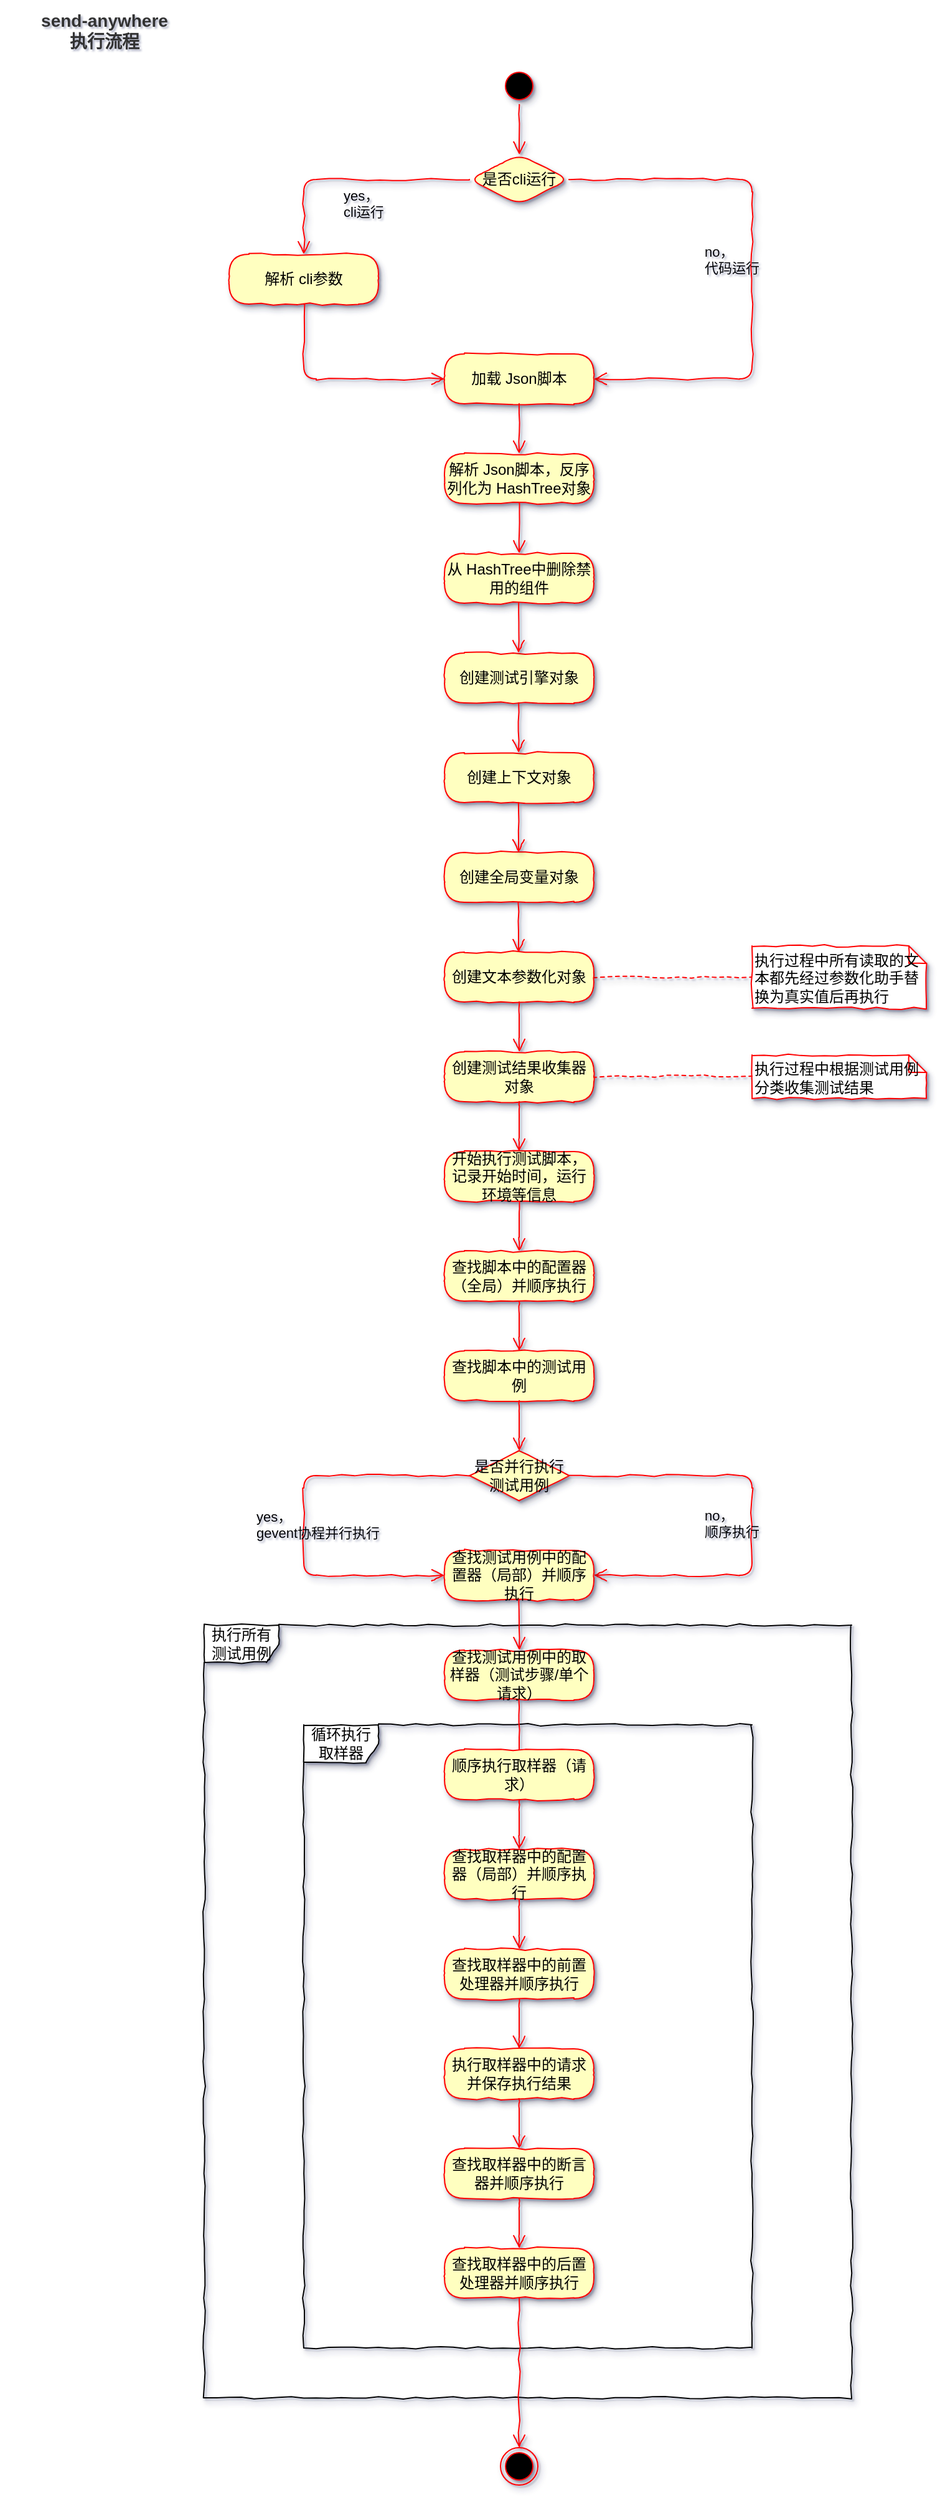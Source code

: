 <mxfile version="12.6.5" type="device" pages="2"><diagram id="CFpdAvIhYSUtmnD3LvDW" name="流程图"><mxGraphModel dx="1666" dy="794" grid="1" gridSize="10" guides="1" tooltips="1" connect="1" arrows="1" fold="1" page="1" pageScale="1" pageWidth="827" pageHeight="1169" math="0" shadow="1"><root><mxCell id="IIrtC3jlpmWVo8W7cJMt-0"/><mxCell id="IIrtC3jlpmWVo8W7cJMt-1" parent="IIrtC3jlpmWVo8W7cJMt-0"/><mxCell id="22_Rcf0ZBLnhye85gH-J-41" value="执行所有测试用例" style="shape=umlFrame;whiteSpace=wrap;html=1;align=center;shadow=1;comic=1;" parent="IIrtC3jlpmWVo8W7cJMt-1" vertex="1"><mxGeometry x="160" y="1340" width="520" height="620" as="geometry"/></mxCell><mxCell id="22_Rcf0ZBLnhye85gH-J-40" value="循环执行取样器" style="shape=umlFrame;align=center;whiteSpace=wrap;html=1;shadow=1;comic=1;" parent="IIrtC3jlpmWVo8W7cJMt-1" vertex="1"><mxGeometry x="240" y="1420" width="360" height="500" as="geometry"/></mxCell><mxCell id="IampjeAgC5Y0K38fTJ3E-0" value="" style="ellipse;html=1;shape=startState;fillColor=#000000;strokeColor=#ff0000;shadow=1;" parent="IIrtC3jlpmWVo8W7cJMt-1" vertex="1"><mxGeometry x="398" y="90" width="30" height="30" as="geometry"/></mxCell><mxCell id="IampjeAgC5Y0K38fTJ3E-8" value="no，&lt;br&gt;代码运行" style="edgeStyle=orthogonalEdgeStyle;html=1;align=left;verticalAlign=bottom;endArrow=open;endSize=8;strokeColor=#ff0000;entryX=1;entryY=0.5;entryDx=0;entryDy=0;exitX=1;exitY=0.5;exitDx=0;exitDy=0;labelBackgroundColor=none;shadow=1;comic=1;" parent="IIrtC3jlpmWVo8W7cJMt-1" source="IampjeAgC5Y0K38fTJ3E-7" target="IampjeAgC5Y0K38fTJ3E-12" edge="1"><mxGeometry x="0.046" y="-40" relative="1" as="geometry"><mxPoint x="600" y="200" as="targetPoint"/><Array as="points"><mxPoint x="600" y="180"/><mxPoint x="600" y="340"/></Array><mxPoint as="offset"/></mxGeometry></mxCell><mxCell id="IampjeAgC5Y0K38fTJ3E-9" value="yes，&lt;br&gt;cli运行" style="edgeStyle=orthogonalEdgeStyle;html=1;align=left;verticalAlign=top;endArrow=open;endSize=8;strokeColor=#ff0000;entryX=0.5;entryY=0;entryDx=0;entryDy=0;labelBackgroundColor=none;comic=1;shadow=1;" parent="IIrtC3jlpmWVo8W7cJMt-1" source="IampjeAgC5Y0K38fTJ3E-7" target="IampjeAgC5Y0K38fTJ3E-10" edge="1"><mxGeometry x="0.067" relative="1" as="geometry"><mxPoint x="240" y="200" as="targetPoint"/><mxPoint as="offset"/></mxGeometry></mxCell><mxCell id="IampjeAgC5Y0K38fTJ3E-10" value="解析 cli参数" style="rounded=1;whiteSpace=wrap;html=1;arcSize=40;fontColor=#000000;fillColor=#ffffc0;strokeColor=#ff0000;comic=1;shadow=1;" parent="IIrtC3jlpmWVo8W7cJMt-1" vertex="1"><mxGeometry x="180" y="240" width="120" height="40" as="geometry"/></mxCell><mxCell id="IampjeAgC5Y0K38fTJ3E-11" value="" style="edgeStyle=orthogonalEdgeStyle;html=1;verticalAlign=bottom;endArrow=open;endSize=8;strokeColor=#ff0000;entryX=0;entryY=0.5;entryDx=0;entryDy=0;shadow=1;comic=1;" parent="IIrtC3jlpmWVo8W7cJMt-1" source="IampjeAgC5Y0K38fTJ3E-10" target="IampjeAgC5Y0K38fTJ3E-12" edge="1"><mxGeometry relative="1" as="geometry"><mxPoint x="240" y="340" as="targetPoint"/><Array as="points"><mxPoint x="240" y="340"/></Array></mxGeometry></mxCell><mxCell id="IampjeAgC5Y0K38fTJ3E-12" value="加载 Json脚本" style="rounded=1;whiteSpace=wrap;html=1;arcSize=40;fontColor=#000000;fillColor=#ffffc0;strokeColor=#ff0000;shadow=1;comic=1;glass=0;" parent="IIrtC3jlpmWVo8W7cJMt-1" vertex="1"><mxGeometry x="353" y="320" width="120" height="40" as="geometry"/></mxCell><mxCell id="IampjeAgC5Y0K38fTJ3E-13" value="" style="edgeStyle=orthogonalEdgeStyle;html=1;verticalAlign=bottom;endArrow=open;endSize=8;strokeColor=#ff0000;entryX=0.5;entryY=0;entryDx=0;entryDy=0;comic=1;shadow=1;" parent="IIrtC3jlpmWVo8W7cJMt-1" source="IampjeAgC5Y0K38fTJ3E-12" target="IampjeAgC5Y0K38fTJ3E-19" edge="1"><mxGeometry relative="1" as="geometry"><mxPoint x="413" y="420" as="targetPoint"/></mxGeometry></mxCell><mxCell id="IampjeAgC5Y0K38fTJ3E-7" value="是否cli运行" style="rhombus;whiteSpace=wrap;html=1;fillColor=#ffffc0;strokeColor=#ff0000;comic=1;shadow=1;rounded=1;" parent="IIrtC3jlpmWVo8W7cJMt-1" vertex="1"><mxGeometry x="373" y="160" width="80" height="40" as="geometry"/></mxCell><mxCell id="IampjeAgC5Y0K38fTJ3E-14" value="" style="edgeStyle=orthogonalEdgeStyle;html=1;verticalAlign=bottom;endArrow=open;endSize=8;strokeColor=#ff0000;comic=1;shadow=1;" parent="IIrtC3jlpmWVo8W7cJMt-1" source="IampjeAgC5Y0K38fTJ3E-0" target="IampjeAgC5Y0K38fTJ3E-7" edge="1"><mxGeometry relative="1" as="geometry"><mxPoint x="413" y="180" as="targetPoint"/><mxPoint x="413" y="120" as="sourcePoint"/></mxGeometry></mxCell><mxCell id="IampjeAgC5Y0K38fTJ3E-18" value="" style="edgeStyle=orthogonalEdgeStyle;html=1;verticalAlign=bottom;endArrow=open;endSize=8;strokeColor=#ff0000;labelBackgroundColor=none;opacity=0;" parent="IIrtC3jlpmWVo8W7cJMt-1" target="IampjeAgC5Y0K38fTJ3E-22" edge="1"><mxGeometry relative="1" as="geometry"><mxPoint x="380" y="520" as="targetPoint"/><mxPoint x="413" y="460" as="sourcePoint"/></mxGeometry></mxCell><mxCell id="IampjeAgC5Y0K38fTJ3E-19" value="解析 Json脚本，反序列化为 HashTree对象" style="rounded=1;whiteSpace=wrap;html=1;arcSize=40;fontColor=#000000;fillColor=#ffffc0;strokeColor=#ff0000;shadow=1;comic=1;" parent="IIrtC3jlpmWVo8W7cJMt-1" vertex="1"><mxGeometry x="353" y="400" width="120" height="40" as="geometry"/></mxCell><mxCell id="IampjeAgC5Y0K38fTJ3E-20" value="" style="edgeStyle=orthogonalEdgeStyle;html=1;verticalAlign=bottom;endArrow=open;endSize=8;strokeColor=#FF0000;labelBackgroundColor=none;opacity=0;" parent="IIrtC3jlpmWVo8W7cJMt-1" source="IampjeAgC5Y0K38fTJ3E-19" edge="1"><mxGeometry relative="1" as="geometry"><mxPoint x="413" y="520" as="targetPoint"/></mxGeometry></mxCell><mxCell id="IampjeAgC5Y0K38fTJ3E-21" value="" style="edgeStyle=orthogonalEdgeStyle;html=1;verticalAlign=bottom;endArrow=open;endSize=8;strokeColor=#ff0000;labelBackgroundColor=none;exitX=0.5;exitY=1;exitDx=0;exitDy=0;entryX=0.5;entryY=0;entryDx=0;entryDy=0;shadow=1;comic=1;" parent="IIrtC3jlpmWVo8W7cJMt-1" source="IampjeAgC5Y0K38fTJ3E-19" target="IampjeAgC5Y0K38fTJ3E-22" edge="1"><mxGeometry relative="1" as="geometry"><mxPoint x="413" y="490" as="targetPoint"/><mxPoint x="412.5" y="460" as="sourcePoint"/></mxGeometry></mxCell><mxCell id="IampjeAgC5Y0K38fTJ3E-22" value="从 HashTree中删除禁用的组件" style="rounded=1;whiteSpace=wrap;html=1;arcSize=40;fontColor=#000000;fillColor=#ffffc0;strokeColor=#ff0000;shadow=1;comic=1;" parent="IIrtC3jlpmWVo8W7cJMt-1" vertex="1"><mxGeometry x="353" y="480" width="120" height="40" as="geometry"/></mxCell><mxCell id="22_Rcf0ZBLnhye85gH-J-0" value="创建测试引擎对象" style="rounded=1;whiteSpace=wrap;html=1;arcSize=40;fontColor=#000000;fillColor=#ffffc0;strokeColor=#ff0000;shadow=1;comic=1;" parent="IIrtC3jlpmWVo8W7cJMt-1" vertex="1"><mxGeometry x="353" y="560" width="120" height="40" as="geometry"/></mxCell><mxCell id="22_Rcf0ZBLnhye85gH-J-2" value="创建上下文对象" style="rounded=1;whiteSpace=wrap;html=1;arcSize=40;fontColor=#000000;fillColor=#ffffc0;strokeColor=#ff0000;shadow=1;comic=1;" parent="IIrtC3jlpmWVo8W7cJMt-1" vertex="1"><mxGeometry x="353" y="640" width="120" height="40" as="geometry"/></mxCell><mxCell id="22_Rcf0ZBLnhye85gH-J-7" value="" style="edgeStyle=orthogonalEdgeStyle;html=1;verticalAlign=bottom;endArrow=open;endSize=8;strokeColor=#ff0000;labelBackgroundColor=none;exitX=0.5;exitY=1;exitDx=0;exitDy=0;entryX=0.5;entryY=0;entryDx=0;entryDy=0;shadow=1;comic=1;" parent="IIrtC3jlpmWVo8W7cJMt-1" edge="1"><mxGeometry relative="1" as="geometry"><mxPoint x="412.5" y="640" as="targetPoint"/><mxPoint x="412.5" y="600" as="sourcePoint"/></mxGeometry></mxCell><mxCell id="22_Rcf0ZBLnhye85gH-J-8" value="" style="edgeStyle=orthogonalEdgeStyle;html=1;verticalAlign=bottom;endArrow=open;endSize=8;strokeColor=#ff0000;labelBackgroundColor=none;exitX=0.5;exitY=1;exitDx=0;exitDy=0;entryX=0.5;entryY=0;entryDx=0;entryDy=0;shadow=1;comic=1;" parent="IIrtC3jlpmWVo8W7cJMt-1" edge="1"><mxGeometry relative="1" as="geometry"><mxPoint x="412.5" y="560" as="targetPoint"/><mxPoint x="412.5" y="520" as="sourcePoint"/></mxGeometry></mxCell><mxCell id="22_Rcf0ZBLnhye85gH-J-9" value="创建全局变量对象" style="rounded=1;whiteSpace=wrap;html=1;arcSize=40;fontColor=#000000;fillColor=#ffffc0;strokeColor=#ff0000;shadow=1;comic=1;" parent="IIrtC3jlpmWVo8W7cJMt-1" vertex="1"><mxGeometry x="353" y="720" width="120" height="40" as="geometry"/></mxCell><mxCell id="22_Rcf0ZBLnhye85gH-J-13" value="" style="edgeStyle=orthogonalEdgeStyle;html=1;verticalAlign=bottom;endArrow=open;endSize=8;strokeColor=#ff0000;labelBackgroundColor=none;exitX=0.5;exitY=1;exitDx=0;exitDy=0;entryX=0.5;entryY=0;entryDx=0;entryDy=0;shadow=1;comic=1;" parent="IIrtC3jlpmWVo8W7cJMt-1" edge="1"><mxGeometry relative="1" as="geometry"><mxPoint x="412.5" y="720" as="targetPoint"/><mxPoint x="412.5" y="680" as="sourcePoint"/></mxGeometry></mxCell><mxCell id="22_Rcf0ZBLnhye85gH-J-14" value="开始执行测试脚本，记录开始时间，运行环境等信息" style="rounded=1;whiteSpace=wrap;html=1;arcSize=40;fontColor=#000000;fillColor=#ffffc0;strokeColor=#ff0000;shadow=1;comic=1;" parent="IIrtC3jlpmWVo8W7cJMt-1" vertex="1"><mxGeometry x="353" y="960" width="120" height="40" as="geometry"/></mxCell><mxCell id="22_Rcf0ZBLnhye85gH-J-15" value="" style="edgeStyle=orthogonalEdgeStyle;html=1;verticalAlign=bottom;endArrow=open;endSize=8;strokeColor=#ff0000;shadow=1;comic=1;" parent="IIrtC3jlpmWVo8W7cJMt-1" source="22_Rcf0ZBLnhye85gH-J-14" edge="1"><mxGeometry relative="1" as="geometry"><mxPoint x="413" y="1040" as="targetPoint"/></mxGeometry></mxCell><mxCell id="22_Rcf0ZBLnhye85gH-J-16" value="" style="edgeStyle=orthogonalEdgeStyle;html=1;verticalAlign=bottom;endArrow=open;endSize=8;strokeColor=#ff0000;labelBackgroundColor=none;exitX=0.5;exitY=1;exitDx=0;exitDy=0;entryX=0.5;entryY=0;entryDx=0;entryDy=0;shadow=1;comic=1;" parent="IIrtC3jlpmWVo8W7cJMt-1" edge="1"><mxGeometry relative="1" as="geometry"><mxPoint x="412.5" y="800" as="targetPoint"/><mxPoint x="412.5" y="760" as="sourcePoint"/></mxGeometry></mxCell><mxCell id="22_Rcf0ZBLnhye85gH-J-17" value="查找脚本中的配置器（全局）并顺序执行" style="rounded=1;whiteSpace=wrap;html=1;arcSize=40;fontColor=#000000;fillColor=#ffffc0;strokeColor=#ff0000;shadow=1;comic=1;" parent="IIrtC3jlpmWVo8W7cJMt-1" vertex="1"><mxGeometry x="353" y="1040" width="120" height="40" as="geometry"/></mxCell><mxCell id="22_Rcf0ZBLnhye85gH-J-18" value="" style="edgeStyle=orthogonalEdgeStyle;html=1;verticalAlign=bottom;endArrow=open;endSize=8;strokeColor=#ff0000;shadow=1;comic=1;" parent="IIrtC3jlpmWVo8W7cJMt-1" source="22_Rcf0ZBLnhye85gH-J-17" edge="1"><mxGeometry relative="1" as="geometry"><mxPoint x="413" y="1120" as="targetPoint"/></mxGeometry></mxCell><mxCell id="22_Rcf0ZBLnhye85gH-J-19" value="是否并行执行测试用例" style="rhombus;whiteSpace=wrap;html=1;fillColor=#ffffc0;strokeColor=#ff0000;shadow=1;comic=1;" parent="IIrtC3jlpmWVo8W7cJMt-1" vertex="1"><mxGeometry x="373" y="1200" width="80" height="40" as="geometry"/></mxCell><mxCell id="22_Rcf0ZBLnhye85gH-J-20" value="no，&lt;br&gt;顺序执行" style="edgeStyle=orthogonalEdgeStyle;html=1;align=left;verticalAlign=bottom;endArrow=open;endSize=8;strokeColor=#ff0000;labelBackgroundColor=none;entryX=1;entryY=0.5;entryDx=0;entryDy=0;shadow=1;comic=1;" parent="IIrtC3jlpmWVo8W7cJMt-1" source="22_Rcf0ZBLnhye85gH-J-19" target="22_Rcf0ZBLnhye85gH-J-24" edge="1"><mxGeometry x="0.135" y="-40" relative="1" as="geometry"><mxPoint x="600" y="1220" as="targetPoint"/><Array as="points"><mxPoint x="600" y="1220"/><mxPoint x="600" y="1300"/></Array><mxPoint as="offset"/></mxGeometry></mxCell><mxCell id="22_Rcf0ZBLnhye85gH-J-21" value="yes，&lt;br&gt;gevent协程并行执行" style="edgeStyle=orthogonalEdgeStyle;html=1;align=left;verticalAlign=top;endArrow=open;endSize=8;strokeColor=#ff0000;labelBackgroundColor=none;entryX=0;entryY=0.5;entryDx=0;entryDy=0;shadow=1;comic=1;" parent="IIrtC3jlpmWVo8W7cJMt-1" source="22_Rcf0ZBLnhye85gH-J-19" target="22_Rcf0ZBLnhye85gH-J-24" edge="1"><mxGeometry x="-0.184" y="45" relative="1" as="geometry"><mxPoint x="240" y="1220" as="targetPoint"/><Array as="points"><mxPoint x="240" y="1220"/><mxPoint x="240" y="1300"/></Array><mxPoint x="-85" y="20" as="offset"/></mxGeometry></mxCell><mxCell id="22_Rcf0ZBLnhye85gH-J-22" value="查找脚本中的测试用例" style="rounded=1;whiteSpace=wrap;html=1;arcSize=40;fontColor=#000000;fillColor=#ffffc0;strokeColor=#ff0000;shadow=1;comic=1;" parent="IIrtC3jlpmWVo8W7cJMt-1" vertex="1"><mxGeometry x="353" y="1120" width="120" height="40" as="geometry"/></mxCell><mxCell id="22_Rcf0ZBLnhye85gH-J-23" value="" style="edgeStyle=orthogonalEdgeStyle;html=1;verticalAlign=bottom;endArrow=open;endSize=8;strokeColor=#ff0000;labelBackgroundColor=none;shadow=1;comic=1;" parent="IIrtC3jlpmWVo8W7cJMt-1" source="22_Rcf0ZBLnhye85gH-J-22" edge="1"><mxGeometry relative="1" as="geometry"><mxPoint x="413" y="1200" as="targetPoint"/></mxGeometry></mxCell><mxCell id="22_Rcf0ZBLnhye85gH-J-24" value="查找测试用例中的配置器（局部）并顺序执行" style="rounded=1;whiteSpace=wrap;html=1;arcSize=40;fontColor=#000000;fillColor=#ffffc0;strokeColor=#ff0000;shadow=1;comic=1;" parent="IIrtC3jlpmWVo8W7cJMt-1" vertex="1"><mxGeometry x="353" y="1280" width="120" height="40" as="geometry"/></mxCell><mxCell id="22_Rcf0ZBLnhye85gH-J-25" value="" style="edgeStyle=orthogonalEdgeStyle;html=1;verticalAlign=bottom;endArrow=open;endSize=8;strokeColor=#ff0000;labelBackgroundColor=none;entryX=0.5;entryY=0;entryDx=0;entryDy=0;shadow=1;comic=1;" parent="IIrtC3jlpmWVo8W7cJMt-1" source="22_Rcf0ZBLnhye85gH-J-24" target="22_Rcf0ZBLnhye85gH-J-26" edge="1"><mxGeometry relative="1" as="geometry"><mxPoint x="420" y="1360" as="targetPoint"/></mxGeometry></mxCell><mxCell id="22_Rcf0ZBLnhye85gH-J-26" value="查找测试用例中的取样器（测试步骤/单个请求）" style="rounded=1;whiteSpace=wrap;html=1;arcSize=40;fontColor=#000000;fillColor=#ffffc0;strokeColor=#ff0000;shadow=1;comic=1;" parent="IIrtC3jlpmWVo8W7cJMt-1" vertex="1"><mxGeometry x="353" y="1360" width="120" height="40" as="geometry"/></mxCell><mxCell id="22_Rcf0ZBLnhye85gH-J-27" value="" style="edgeStyle=orthogonalEdgeStyle;html=1;verticalAlign=bottom;endArrow=open;endSize=8;strokeColor=#ff0000;labelBackgroundColor=none;exitX=0.5;exitY=1;exitDx=0;exitDy=0;shadow=1;comic=1;" parent="IIrtC3jlpmWVo8W7cJMt-1" source="22_Rcf0ZBLnhye85gH-J-26" edge="1"><mxGeometry relative="1" as="geometry"><mxPoint x="413" y="1480" as="targetPoint"/><mxPoint x="413" y="1440" as="sourcePoint"/></mxGeometry></mxCell><mxCell id="22_Rcf0ZBLnhye85gH-J-28" value="顺序执行取样器（请求）" style="rounded=1;whiteSpace=wrap;html=1;arcSize=40;fontColor=#000000;fillColor=#ffffc0;strokeColor=#ff0000;shadow=1;comic=1;" parent="IIrtC3jlpmWVo8W7cJMt-1" vertex="1"><mxGeometry x="353" y="1440" width="120" height="40" as="geometry"/></mxCell><mxCell id="22_Rcf0ZBLnhye85gH-J-29" value="" style="edgeStyle=orthogonalEdgeStyle;html=1;verticalAlign=bottom;endArrow=open;endSize=8;strokeColor=#ff0000;labelBackgroundColor=none;shadow=1;comic=1;" parent="IIrtC3jlpmWVo8W7cJMt-1" source="22_Rcf0ZBLnhye85gH-J-28" edge="1"><mxGeometry relative="1" as="geometry"><mxPoint x="413" y="1520" as="targetPoint"/></mxGeometry></mxCell><mxCell id="22_Rcf0ZBLnhye85gH-J-30" value="查找取样器中的配置器（局部）并顺序执行" style="rounded=1;whiteSpace=wrap;html=1;arcSize=40;fontColor=#000000;fillColor=#ffffc0;strokeColor=#ff0000;shadow=1;comic=1;" parent="IIrtC3jlpmWVo8W7cJMt-1" vertex="1"><mxGeometry x="353" y="1520" width="120" height="40" as="geometry"/></mxCell><mxCell id="22_Rcf0ZBLnhye85gH-J-31" value="" style="edgeStyle=orthogonalEdgeStyle;html=1;verticalAlign=bottom;endArrow=open;endSize=8;strokeColor=#ff0000;labelBackgroundColor=none;shadow=1;comic=1;" parent="IIrtC3jlpmWVo8W7cJMt-1" source="22_Rcf0ZBLnhye85gH-J-30" edge="1"><mxGeometry relative="1" as="geometry"><mxPoint x="413" y="1600" as="targetPoint"/></mxGeometry></mxCell><mxCell id="22_Rcf0ZBLnhye85gH-J-32" value="查找取样器中的前置处理器并顺序执行" style="rounded=1;whiteSpace=wrap;html=1;arcSize=40;fontColor=#000000;fillColor=#ffffc0;strokeColor=#ff0000;shadow=1;comic=1;" parent="IIrtC3jlpmWVo8W7cJMt-1" vertex="1"><mxGeometry x="353" y="1600" width="120" height="40" as="geometry"/></mxCell><mxCell id="22_Rcf0ZBLnhye85gH-J-33" value="" style="edgeStyle=orthogonalEdgeStyle;html=1;verticalAlign=bottom;endArrow=open;endSize=8;strokeColor=#ff0000;labelBackgroundColor=none;shadow=1;comic=1;" parent="IIrtC3jlpmWVo8W7cJMt-1" source="22_Rcf0ZBLnhye85gH-J-32" edge="1"><mxGeometry relative="1" as="geometry"><mxPoint x="413" y="1680" as="targetPoint"/></mxGeometry></mxCell><mxCell id="22_Rcf0ZBLnhye85gH-J-34" value="执行取样器中的请求并保存执行结果" style="rounded=1;whiteSpace=wrap;html=1;arcSize=40;fontColor=#000000;fillColor=#ffffc0;strokeColor=#ff0000;shadow=1;comic=1;" parent="IIrtC3jlpmWVo8W7cJMt-1" vertex="1"><mxGeometry x="353" y="1680" width="120" height="40" as="geometry"/></mxCell><mxCell id="22_Rcf0ZBLnhye85gH-J-35" value="" style="edgeStyle=orthogonalEdgeStyle;html=1;verticalAlign=bottom;endArrow=open;endSize=8;strokeColor=#ff0000;labelBackgroundColor=none;shadow=1;comic=1;" parent="IIrtC3jlpmWVo8W7cJMt-1" source="22_Rcf0ZBLnhye85gH-J-34" edge="1"><mxGeometry relative="1" as="geometry"><mxPoint x="413" y="1760" as="targetPoint"/></mxGeometry></mxCell><mxCell id="22_Rcf0ZBLnhye85gH-J-36" value="查找取样器中的断言器并顺序执行" style="rounded=1;whiteSpace=wrap;html=1;arcSize=40;fontColor=#000000;fillColor=#ffffc0;strokeColor=#ff0000;shadow=1;comic=1;" parent="IIrtC3jlpmWVo8W7cJMt-1" vertex="1"><mxGeometry x="353" y="1760" width="120" height="40" as="geometry"/></mxCell><mxCell id="22_Rcf0ZBLnhye85gH-J-37" value="" style="edgeStyle=orthogonalEdgeStyle;html=1;verticalAlign=bottom;endArrow=open;endSize=8;strokeColor=#ff0000;labelBackgroundColor=none;shadow=1;comic=1;" parent="IIrtC3jlpmWVo8W7cJMt-1" source="22_Rcf0ZBLnhye85gH-J-36" edge="1"><mxGeometry relative="1" as="geometry"><mxPoint x="413" y="1840" as="targetPoint"/></mxGeometry></mxCell><mxCell id="22_Rcf0ZBLnhye85gH-J-38" value="查找取样器中的后置处理器并顺序执行" style="rounded=1;whiteSpace=wrap;html=1;arcSize=40;fontColor=#000000;fillColor=#ffffc0;strokeColor=#ff0000;shadow=1;comic=1;" parent="IIrtC3jlpmWVo8W7cJMt-1" vertex="1"><mxGeometry x="353" y="1840" width="120" height="40" as="geometry"/></mxCell><mxCell id="22_Rcf0ZBLnhye85gH-J-39" value="" style="edgeStyle=orthogonalEdgeStyle;html=1;verticalAlign=bottom;endArrow=open;endSize=8;strokeColor=#ff0000;labelBackgroundColor=none;entryX=0.5;entryY=0;entryDx=0;entryDy=0;shadow=1;comic=1;" parent="IIrtC3jlpmWVo8W7cJMt-1" source="22_Rcf0ZBLnhye85gH-J-38" target="22_Rcf0ZBLnhye85gH-J-46" edge="1"><mxGeometry relative="1" as="geometry"><mxPoint x="413" y="1980" as="targetPoint"/></mxGeometry></mxCell><mxCell id="22_Rcf0ZBLnhye85gH-J-46" value="" style="ellipse;html=1;shape=endState;fillColor=#000000;strokeColor=#ff0000;align=center;shadow=1;" parent="IIrtC3jlpmWVo8W7cJMt-1" vertex="1"><mxGeometry x="398" y="2000" width="30" height="30" as="geometry"/></mxCell><mxCell id="6innOsB_0c-9GOAvqIdk-1" style="edgeStyle=none;rounded=0;orthogonalLoop=1;jettySize=auto;html=1;exitX=1;exitY=0.5;exitDx=0;exitDy=0;entryX=0;entryY=0.5;entryDx=0;entryDy=0;entryPerimeter=0;dashed=1;endArrow=none;endFill=0;strokeColor=#FF0000;shadow=1;comic=1;" parent="IIrtC3jlpmWVo8W7cJMt-1" source="22_Rcf0ZBLnhye85gH-J-47" target="6innOsB_0c-9GOAvqIdk-0" edge="1"><mxGeometry relative="1" as="geometry"/></mxCell><mxCell id="22_Rcf0ZBLnhye85gH-J-47" value="创建文本参数化对象" style="rounded=1;whiteSpace=wrap;html=1;arcSize=40;fontColor=#000000;fillColor=#ffffc0;strokeColor=#ff0000;align=center;shadow=1;comic=1;" parent="IIrtC3jlpmWVo8W7cJMt-1" vertex="1"><mxGeometry x="353" y="800" width="120" height="40" as="geometry"/></mxCell><mxCell id="22_Rcf0ZBLnhye85gH-J-48" value="" style="edgeStyle=orthogonalEdgeStyle;html=1;verticalAlign=bottom;endArrow=open;endSize=8;strokeColor=#ff0000;labelBackgroundColor=none;shadow=1;comic=1;" parent="IIrtC3jlpmWVo8W7cJMt-1" source="22_Rcf0ZBLnhye85gH-J-47" edge="1"><mxGeometry relative="1" as="geometry"><mxPoint x="413" y="880" as="targetPoint"/></mxGeometry></mxCell><mxCell id="22_Rcf0ZBLnhye85gH-J-49" value="创建测试结果收集器对象" style="rounded=1;whiteSpace=wrap;html=1;arcSize=40;fontColor=#000000;fillColor=#ffffc0;strokeColor=#ff0000;align=center;shadow=1;comic=1;" parent="IIrtC3jlpmWVo8W7cJMt-1" vertex="1"><mxGeometry x="353" y="880" width="120" height="40" as="geometry"/></mxCell><mxCell id="22_Rcf0ZBLnhye85gH-J-50" value="" style="edgeStyle=orthogonalEdgeStyle;html=1;verticalAlign=bottom;endArrow=open;endSize=8;strokeColor=#ff0000;labelBackgroundColor=none;shadow=1;comic=1;" parent="IIrtC3jlpmWVo8W7cJMt-1" source="22_Rcf0ZBLnhye85gH-J-49" edge="1"><mxGeometry relative="1" as="geometry"><mxPoint x="413" y="960" as="targetPoint"/></mxGeometry></mxCell><mxCell id="6innOsB_0c-9GOAvqIdk-0" value="执行过程中所有读取的文本都先经过参数化助手替换为真实值后再执行" style="shape=note;whiteSpace=wrap;html=1;size=14;verticalAlign=bottom;align=left;spacingTop=-6;strokeColor=#FF0000;shadow=1;comic=1;" parent="IIrtC3jlpmWVo8W7cJMt-1" vertex="1"><mxGeometry x="600" y="795" width="140" height="50" as="geometry"/></mxCell><mxCell id="6innOsB_0c-9GOAvqIdk-2" value="执行过程中根据测试用例分类收集测试结果" style="shape=note;whiteSpace=wrap;html=1;size=14;verticalAlign=bottom;align=left;spacingTop=-6;strokeColor=#FF0000;shadow=1;comic=1;" parent="IIrtC3jlpmWVo8W7cJMt-1" vertex="1"><mxGeometry x="600" y="882.5" width="140" height="35" as="geometry"/></mxCell><mxCell id="6innOsB_0c-9GOAvqIdk-3" style="edgeStyle=none;rounded=0;orthogonalLoop=1;jettySize=auto;html=1;exitX=1;exitY=0.5;exitDx=0;exitDy=0;entryX=0;entryY=0.5;entryDx=0;entryDy=0;entryPerimeter=0;dashed=1;endArrow=none;endFill=0;strokeColor=#FF0000;shadow=1;comic=1;" parent="IIrtC3jlpmWVo8W7cJMt-1" edge="1"><mxGeometry relative="1" as="geometry"><mxPoint x="473" y="899.5" as="sourcePoint"/><mxPoint x="600" y="899.5" as="targetPoint"/></mxGeometry></mxCell><mxCell id="6innOsB_0c-9GOAvqIdk-4" value="send-anywhere&#10;执行流程" style="text;align=center;fontStyle=1;verticalAlign=middle;spacingLeft=3;spacingRight=3;strokeColor=none;rotatable=0;points=[[0,0.5],[1,0.5]];portConstraint=eastwest;rounded=0;shadow=1;comic=1;fontSize=14;fontColor=#333333;spacing=2;" parent="IIrtC3jlpmWVo8W7cJMt-1" vertex="1"><mxGeometry y="40" width="160" height="40" as="geometry"/></mxCell></root></mxGraphModel></diagram><diagram id="Tp-s5iVCCuLl5bBeNLtL" name="类图"><mxGraphModel dx="1666" dy="794" grid="1" gridSize="10" guides="1" tooltips="1" connect="1" arrows="1" fold="1" page="1" pageScale="1" pageWidth="827" pageHeight="1169" math="0" shadow="0"><root><mxCell id="0eSy_LSbFLuSQhpiWqN4-0"/><mxCell id="0eSy_LSbFLuSQhpiWqN4-1" parent="0eSy_LSbFLuSQhpiWqN4-0"/><mxCell id="U6M8tsrODYx9SYVl8mhs-0" value="StandardEngine" style="swimlane;fontStyle=1;align=center;verticalAlign=top;childLayout=stackLayout;horizontal=1;startSize=26;horizontalStack=0;resizeParent=1;resizeParentMax=0;resizeLast=0;collapsible=1;marginBottom=0;" parent="0eSy_LSbFLuSQhpiWqN4-1" vertex="1"><mxGeometry x="80" y="80" width="200" height="180" as="geometry"/></mxCell><mxCell id="U6M8tsrODYx9SYVl8mhs-1" value="+ running: bool = Flase&#10;+ active: bool = False&#10;+ script_tree: HashTree&#10;" style="text;strokeColor=none;fillColor=none;align=left;verticalAlign=top;spacingLeft=4;spacingRight=4;overflow=hidden;rotatable=0;points=[[0,0.5],[1,0.5]];portConstraint=eastwest;" parent="U6M8tsrODYx9SYVl8mhs-0" vertex="1"><mxGeometry y="26" width="200" height="74" as="geometry"/></mxCell><mxCell id="U6M8tsrODYx9SYVl8mhs-2" value="" style="line;strokeWidth=1;fillColor=none;align=left;verticalAlign=middle;spacingTop=-1;spacingLeft=3;spacingRight=3;rotatable=0;labelPosition=right;points=[];portConstraint=eastwest;" parent="U6M8tsrODYx9SYVl8mhs-0" vertex="1"><mxGeometry y="100" width="200" height="8" as="geometry"/></mxCell><mxCell id="U6M8tsrODYx9SYVl8mhs-3" value="+ configure(HashTree): None&#10;+ run_test(): None&#10;+ stop_test(): None" style="text;strokeColor=none;fillColor=none;align=left;verticalAlign=top;spacingLeft=4;spacingRight=4;overflow=hidden;rotatable=0;points=[[0,0.5],[1,0.5]];portConstraint=eastwest;" parent="U6M8tsrODYx9SYVl8mhs-0" vertex="1"><mxGeometry y="108" width="200" height="72" as="geometry"/></mxCell><mxCell id="U6M8tsrODYx9SYVl8mhs-4" value="ContextService" style="swimlane;fontStyle=1;align=center;verticalAlign=top;childLayout=stackLayout;horizontal=1;startSize=26;horizontalStack=0;resizeParent=1;resizeParentMax=0;resizeLast=0;collapsible=1;marginBottom=0;" parent="0eSy_LSbFLuSQhpiWqN4-1" vertex="1"><mxGeometry x="400" y="80" width="200" height="180" as="geometry"/></mxCell><mxCell id="U6M8tsrODYx9SYVl8mhs-5" value="+ context: Context&#10;+ variables: Variables&#10;+ test_start_time: long" style="text;strokeColor=none;fillColor=none;align=left;verticalAlign=top;spacingLeft=4;spacingRight=4;overflow=hidden;rotatable=0;points=[[0,0.5],[1,0.5]];portConstraint=eastwest;" parent="U6M8tsrODYx9SYVl8mhs-4" vertex="1"><mxGeometry y="26" width="200" height="74" as="geometry"/></mxCell><mxCell id="U6M8tsrODYx9SYVl8mhs-6" value="" style="line;strokeWidth=1;fillColor=none;align=left;verticalAlign=middle;spacingTop=-1;spacingLeft=3;spacingRight=3;rotatable=0;labelPosition=right;points=[];portConstraint=eastwest;" parent="U6M8tsrODYx9SYVl8mhs-4" vertex="1"><mxGeometry y="100" width="200" height="8" as="geometry"/></mxCell><mxCell id="U6M8tsrODYx9SYVl8mhs-7" value="+ replace_context(Context): None&#10;+ remove_context(): None&#10;" style="text;strokeColor=none;fillColor=none;align=left;verticalAlign=top;spacingLeft=4;spacingRight=4;overflow=hidden;rotatable=0;points=[[0,0.5],[1,0.5]];portConstraint=eastwest;" parent="U6M8tsrODYx9SYVl8mhs-4" vertex="1"><mxGeometry y="108" width="200" height="72" as="geometry"/></mxCell><mxCell id="U6M8tsrODYx9SYVl8mhs-8" value="Variables" style="swimlane;fontStyle=1;align=center;verticalAlign=top;childLayout=stackLayout;horizontal=1;startSize=26;horizontalStack=0;resizeParent=1;resizeParentMax=0;resizeLast=0;collapsible=1;marginBottom=0;" parent="0eSy_LSbFLuSQhpiWqN4-1" vertex="1"><mxGeometry x="80" y="360" width="200" height="180" as="geometry"/></mxCell><mxCell id="U6M8tsrODYx9SYVl8mhs-9" value="+ pre_load: list&#10;+ variables: dict" style="text;strokeColor=none;fillColor=none;align=left;verticalAlign=top;spacingLeft=4;spacingRight=4;overflow=hidden;rotatable=0;points=[[0,0.5],[1,0.5]];portConstraint=eastwest;" parent="U6M8tsrODYx9SYVl8mhs-8" vertex="1"><mxGeometry y="26" width="200" height="54" as="geometry"/></mxCell><mxCell id="U6M8tsrODYx9SYVl8mhs-10" value="" style="line;strokeWidth=1;fillColor=none;align=left;verticalAlign=middle;spacingTop=-1;spacingLeft=3;spacingRight=3;rotatable=0;labelPosition=right;points=[];portConstraint=eastwest;" parent="U6M8tsrODYx9SYVl8mhs-8" vertex="1"><mxGeometry y="80" width="200" height="8" as="geometry"/></mxCell><mxCell id="U6M8tsrODYx9SYVl8mhs-11" value="+ put(str, object): None&#10;+ get(str): object&#10;+ remove(str): None&#10;+ clear(): None&#10;+ keys(): set" style="text;strokeColor=none;fillColor=none;align=left;verticalAlign=top;spacingLeft=4;spacingRight=4;overflow=hidden;rotatable=0;points=[[0,0.5],[1,0.5]];portConstraint=eastwest;" parent="U6M8tsrODYx9SYVl8mhs-8" vertex="1"><mxGeometry y="88" width="200" height="92" as="geometry"/></mxCell><mxCell id="tWRKH25qpyYn73D3jBQP-0" value="ValueReplacer" style="swimlane;fontStyle=1;align=center;verticalAlign=top;childLayout=stackLayout;horizontal=1;startSize=26;horizontalStack=0;resizeParent=1;resizeParentMax=0;resizeLast=0;collapsible=1;marginBottom=0;" parent="0eSy_LSbFLuSQhpiWqN4-1" vertex="1"><mxGeometry x="400" y="360" width="240" height="120" as="geometry"/></mxCell><mxCell id="tWRKH25qpyYn73D3jBQP-1" value="+ variables: Variables&#10;- transformer: ReplaceStringWithFunctions" style="text;strokeColor=none;fillColor=none;align=left;verticalAlign=top;spacingLeft=4;spacingRight=4;overflow=hidden;rotatable=0;points=[[0,0.5],[1,0.5]];portConstraint=eastwest;" parent="tWRKH25qpyYn73D3jBQP-0" vertex="1"><mxGeometry y="26" width="240" height="54" as="geometry"/></mxCell><mxCell id="tWRKH25qpyYn73D3jBQP-2" value="" style="line;strokeWidth=1;fillColor=none;align=left;verticalAlign=middle;spacingTop=-1;spacingLeft=3;spacingRight=3;rotatable=0;labelPosition=right;points=[];portConstraint=eastwest;" parent="tWRKH25qpyYn73D3jBQP-0" vertex="1"><mxGeometry y="80" width="240" height="8" as="geometry"/></mxCell><mxCell id="tWRKH25qpyYn73D3jBQP-3" value="+ replace_values(str): str" style="text;strokeColor=none;fillColor=none;align=left;verticalAlign=top;spacingLeft=4;spacingRight=4;overflow=hidden;rotatable=0;points=[[0,0.5],[1,0.5]];portConstraint=eastwest;" parent="tWRKH25qpyYn73D3jBQP-0" vertex="1"><mxGeometry y="88" width="240" height="32" as="geometry"/></mxCell><mxCell id="tWRKH25qpyYn73D3jBQP-4" value="TestElement" style="swimlane;fontStyle=1;align=center;verticalAlign=top;childLayout=stackLayout;horizontal=1;startSize=26;horizontalStack=0;resizeParent=1;resizeParentMax=0;resizeLast=0;collapsible=1;marginBottom=0;" parent="0eSy_LSbFLuSQhpiWqN4-1" vertex="1"><mxGeometry x="80" y="640" width="200" height="160" as="geometry"/></mxCell><mxCell id="tWRKH25qpyYn73D3jBQP-5" value="+ running: bool = False&#10;+ name: str&#10;+ comment: str" style="text;strokeColor=none;fillColor=none;align=left;verticalAlign=top;spacingLeft=4;spacingRight=4;overflow=hidden;rotatable=0;points=[[0,0.5],[1,0.5]];portConstraint=eastwest;" parent="tWRKH25qpyYn73D3jBQP-4" vertex="1"><mxGeometry y="26" width="200" height="74" as="geometry"/></mxCell><mxCell id="tWRKH25qpyYn73D3jBQP-6" value="" style="line;strokeWidth=1;fillColor=none;align=left;verticalAlign=middle;spacingTop=-1;spacingLeft=3;spacingRight=3;rotatable=0;labelPosition=right;points=[];portConstraint=eastwest;" parent="tWRKH25qpyYn73D3jBQP-4" vertex="1"><mxGeometry y="100" width="200" height="8" as="geometry"/></mxCell><mxCell id="tWRKH25qpyYn73D3jBQP-7" value="+ method(type): type" style="text;strokeColor=none;fillColor=none;align=left;verticalAlign=top;spacingLeft=4;spacingRight=4;overflow=hidden;rotatable=0;points=[[0,0.5],[1,0.5]];portConstraint=eastwest;" parent="tWRKH25qpyYn73D3jBQP-4" vertex="1"><mxGeometry y="108" width="200" height="52" as="geometry"/></mxCell><mxCell id="tWRKH25qpyYn73D3jBQP-8" value="SampleResult" style="swimlane;fontStyle=1;align=center;verticalAlign=top;childLayout=stackLayout;horizontal=1;startSize=26;horizontalStack=0;resizeParent=1;resizeParentMax=0;resizeLast=0;collapsible=1;marginBottom=0;" parent="0eSy_LSbFLuSQhpiWqN4-1" vertex="1"><mxGeometry x="400" y="640" width="200" height="520" as="geometry"/></mxCell><mxCell id="tWRKH25qpyYn73D3jBQP-9" value="+ default_encoding: str&#10;+ ok_code: str&#10;+ ok_msg: str&#10;&#10;+ parent: SampleResult&#10;+ label: str&#10;&#10;+ request_headers: str&#10;+ sampler_data: str&#10;&#10;+ response_headers: str&#10;+ response_data: str&#10;+ response_code: str&#10;+ response_message: str&#10;&#10;+ timestamp: str&#10;+ start_time: str&#10;+ end_time: str&#10;+ elapsed_time: str&#10;&#10;+ success: str&#10;&#10;+ bytes: str&#10;+ headers_size: str&#10;+ body_size: str&#10;&#10;+ stop_test: str&#10;+ stop_test_now: str&#10;+ stop_thread: str&#10;" style="text;strokeColor=none;fillColor=none;align=left;verticalAlign=top;spacingLeft=4;spacingRight=4;overflow=hidden;rotatable=0;points=[[0,0.5],[1,0.5]];portConstraint=eastwest;" parent="tWRKH25qpyYn73D3jBQP-8" vertex="1"><mxGeometry y="26" width="200" height="434" as="geometry"/></mxCell><mxCell id="tWRKH25qpyYn73D3jBQP-10" value="" style="line;strokeWidth=1;fillColor=none;align=left;verticalAlign=middle;spacingTop=-1;spacingLeft=3;spacingRight=3;rotatable=0;labelPosition=right;points=[];portConstraint=eastwest;" parent="tWRKH25qpyYn73D3jBQP-8" vertex="1"><mxGeometry y="460" width="200" height="8" as="geometry"/></mxCell><mxCell id="tWRKH25qpyYn73D3jBQP-11" value="+ method(type): type" style="text;strokeColor=none;fillColor=none;align=left;verticalAlign=top;spacingLeft=4;spacingRight=4;overflow=hidden;rotatable=0;points=[[0,0.5],[1,0.5]];portConstraint=eastwest;" parent="tWRKH25qpyYn73D3jBQP-8" vertex="1"><mxGeometry y="468" width="200" height="52" as="geometry"/></mxCell><mxCell id="D8bJCM04RCUDSTEY_kEo-3" value="«interface»&#10;Sampler" style="swimlane;fontStyle=1;align=center;verticalAlign=top;childLayout=stackLayout;horizontal=1;startSize=40;horizontalStack=0;resizeParent=1;resizeParentMax=0;resizeLast=0;collapsible=1;marginBottom=0;" parent="0eSy_LSbFLuSQhpiWqN4-1" vertex="1"><mxGeometry x="80" y="880" width="200" height="100" as="geometry"><mxRectangle x="40" y="920" width="100" height="30" as="alternateBounds"/></mxGeometry></mxCell><mxCell id="D8bJCM04RCUDSTEY_kEo-4" value="+ field: type" style="text;strokeColor=none;fillColor=none;align=left;verticalAlign=top;spacingLeft=4;spacingRight=4;overflow=hidden;rotatable=0;points=[[0,0.5],[1,0.5]];portConstraint=eastwest;" parent="D8bJCM04RCUDSTEY_kEo-3" vertex="1"><mxGeometry y="40" width="200" height="26" as="geometry"/></mxCell><mxCell id="D8bJCM04RCUDSTEY_kEo-5" value="" style="line;strokeWidth=1;fillColor=none;align=left;verticalAlign=middle;spacingTop=-1;spacingLeft=3;spacingRight=3;rotatable=0;labelPosition=right;points=[];portConstraint=eastwest;" parent="D8bJCM04RCUDSTEY_kEo-3" vertex="1"><mxGeometry y="66" width="200" height="8" as="geometry"/></mxCell><mxCell id="D8bJCM04RCUDSTEY_kEo-6" value="+ sample(): SampleResult" style="text;strokeColor=none;fillColor=none;align=left;verticalAlign=top;spacingLeft=4;spacingRight=4;overflow=hidden;rotatable=0;points=[[0,0.5],[1,0.5]];portConstraint=eastwest;" parent="D8bJCM04RCUDSTEY_kEo-3" vertex="1"><mxGeometry y="74" width="200" height="26" as="geometry"/></mxCell><mxCell id="D8bJCM04RCUDSTEY_kEo-7" value="«interface»&#10;Function" style="swimlane;fontStyle=1;align=center;verticalAlign=top;childLayout=stackLayout;horizontal=1;startSize=40;horizontalStack=0;resizeParent=1;resizeParentMax=0;resizeLast=0;collapsible=1;marginBottom=0;" parent="0eSy_LSbFLuSQhpiWqN4-1" vertex="1"><mxGeometry x="80" y="1240" width="360" height="160" as="geometry"><mxRectangle x="40" y="920" width="100" height="30" as="alternateBounds"/></mxGeometry></mxCell><mxCell id="D8bJCM04RCUDSTEY_kEo-8" value="+ REF_KEY: str" style="text;strokeColor=none;fillColor=none;align=left;verticalAlign=top;spacingLeft=4;spacingRight=4;overflow=hidden;rotatable=0;points=[[0,0.5],[1,0.5]];portConstraint=eastwest;" parent="D8bJCM04RCUDSTEY_kEo-7" vertex="1"><mxGeometry y="40" width="360" height="26" as="geometry"/></mxCell><mxCell id="D8bJCM04RCUDSTEY_kEo-9" value="" style="line;strokeWidth=1;fillColor=none;align=left;verticalAlign=middle;spacingTop=-1;spacingLeft=3;spacingRight=3;rotatable=0;labelPosition=right;points=[];portConstraint=eastwest;" parent="D8bJCM04RCUDSTEY_kEo-7" vertex="1"><mxGeometry y="66" width="360" height="8" as="geometry"/></mxCell><mxCell id="D8bJCM04RCUDSTEY_kEo-10" value="+ execute(): str&#10;+ set_parameters(parameters: list): None&#10;+ check_parameter_count(parameters: list, count: int): bool&#10;+ check_parameter_min(parameters: list, minimum: int): bool&#10;+ check_parameter_max(parameters: list, maximum: int): bool" style="text;strokeColor=none;fillColor=none;align=left;verticalAlign=top;spacingLeft=4;spacingRight=4;overflow=hidden;rotatable=0;points=[[0,0.5],[1,0.5]];portConstraint=eastwest;" parent="D8bJCM04RCUDSTEY_kEo-7" vertex="1"><mxGeometry y="74" width="360" height="86" as="geometry"/></mxCell><mxCell id="D8bJCM04RCUDSTEY_kEo-12" value="«interface»&#10;PreProcessor" style="swimlane;fontStyle=1;align=center;verticalAlign=top;childLayout=stackLayout;horizontal=1;startSize=40;horizontalStack=0;resizeParent=1;resizeParentMax=0;resizeLast=0;collapsible=1;marginBottom=0;" parent="0eSy_LSbFLuSQhpiWqN4-1" vertex="1"><mxGeometry x="80" y="1480" width="200" height="100" as="geometry"><mxRectangle x="40" y="920" width="100" height="30" as="alternateBounds"/></mxGeometry></mxCell><mxCell id="D8bJCM04RCUDSTEY_kEo-13" value="+ field: type" style="text;strokeColor=none;fillColor=none;align=left;verticalAlign=top;spacingLeft=4;spacingRight=4;overflow=hidden;rotatable=0;points=[[0,0.5],[1,0.5]];portConstraint=eastwest;" parent="D8bJCM04RCUDSTEY_kEo-12" vertex="1"><mxGeometry y="40" width="200" height="26" as="geometry"/></mxCell><mxCell id="D8bJCM04RCUDSTEY_kEo-14" value="" style="line;strokeWidth=1;fillColor=none;align=left;verticalAlign=middle;spacingTop=-1;spacingLeft=3;spacingRight=3;rotatable=0;labelPosition=right;points=[];portConstraint=eastwest;" parent="D8bJCM04RCUDSTEY_kEo-12" vertex="1"><mxGeometry y="66" width="200" height="8" as="geometry"/></mxCell><mxCell id="D8bJCM04RCUDSTEY_kEo-15" value="+ process(): None" style="text;strokeColor=none;fillColor=none;align=left;verticalAlign=top;spacingLeft=4;spacingRight=4;overflow=hidden;rotatable=0;points=[[0,0.5],[1,0.5]];portConstraint=eastwest;" parent="D8bJCM04RCUDSTEY_kEo-12" vertex="1"><mxGeometry y="74" width="200" height="26" as="geometry"/></mxCell><mxCell id="j5bL79t32xXUnQ8k7VOM-0" value="«interface»&#10;Assertion" style="swimlane;fontStyle=1;align=center;verticalAlign=top;childLayout=stackLayout;horizontal=1;startSize=40;horizontalStack=0;resizeParent=1;resizeParentMax=0;resizeLast=0;collapsible=1;marginBottom=0;" vertex="1" parent="0eSy_LSbFLuSQhpiWqN4-1"><mxGeometry x="80" y="1680" width="200" height="100" as="geometry"><mxRectangle x="40" y="920" width="100" height="30" as="alternateBounds"/></mxGeometry></mxCell><mxCell id="j5bL79t32xXUnQ8k7VOM-1" value="+ field: type" style="text;strokeColor=none;fillColor=none;align=left;verticalAlign=top;spacingLeft=4;spacingRight=4;overflow=hidden;rotatable=0;points=[[0,0.5],[1,0.5]];portConstraint=eastwest;" vertex="1" parent="j5bL79t32xXUnQ8k7VOM-0"><mxGeometry y="40" width="200" height="26" as="geometry"/></mxCell><mxCell id="j5bL79t32xXUnQ8k7VOM-2" value="" style="line;strokeWidth=1;fillColor=none;align=left;verticalAlign=middle;spacingTop=-1;spacingLeft=3;spacingRight=3;rotatable=0;labelPosition=right;points=[];portConstraint=eastwest;" vertex="1" parent="j5bL79t32xXUnQ8k7VOM-0"><mxGeometry y="66" width="200" height="8" as="geometry"/></mxCell><mxCell id="j5bL79t32xXUnQ8k7VOM-3" value="+ method(type): type" style="text;strokeColor=none;fillColor=none;align=left;verticalAlign=top;spacingLeft=4;spacingRight=4;overflow=hidden;rotatable=0;points=[[0,0.5],[1,0.5]];portConstraint=eastwest;" vertex="1" parent="j5bL79t32xXUnQ8k7VOM-0"><mxGeometry y="74" width="200" height="26" as="geometry"/></mxCell><mxCell id="j5bL79t32xXUnQ8k7VOM-15" value="«interface»&#10;SampleListener" style="swimlane;fontStyle=1;align=center;verticalAlign=top;childLayout=stackLayout;horizontal=1;startSize=40;horizontalStack=0;resizeParent=1;resizeParentMax=0;resizeLast=0;collapsible=1;marginBottom=0;" vertex="1" parent="0eSy_LSbFLuSQhpiWqN4-1"><mxGeometry x="80" y="1880" width="240" height="120" as="geometry"><mxRectangle x="40" y="920" width="100" height="30" as="alternateBounds"/></mxGeometry></mxCell><mxCell id="j5bL79t32xXUnQ8k7VOM-16" value="+ field: type" style="text;strokeColor=none;fillColor=none;align=left;verticalAlign=top;spacingLeft=4;spacingRight=4;overflow=hidden;rotatable=0;points=[[0,0.5],[1,0.5]];portConstraint=eastwest;" vertex="1" parent="j5bL79t32xXUnQ8k7VOM-15"><mxGeometry y="40" width="240" height="26" as="geometry"/></mxCell><mxCell id="j5bL79t32xXUnQ8k7VOM-17" value="" style="line;strokeWidth=1;fillColor=none;align=left;verticalAlign=middle;spacingTop=-1;spacingLeft=3;spacingRight=3;rotatable=0;labelPosition=right;points=[];portConstraint=eastwest;" vertex="1" parent="j5bL79t32xXUnQ8k7VOM-15"><mxGeometry y="66" width="240" height="8" as="geometry"/></mxCell><mxCell id="j5bL79t32xXUnQ8k7VOM-18" value="+ sample_started(SampleEvent): None&#10;+ sample_ended(SampleEvent): None" style="text;strokeColor=none;fillColor=none;align=left;verticalAlign=top;spacingLeft=4;spacingRight=4;overflow=hidden;rotatable=0;points=[[0,0.5],[1,0.5]];portConstraint=eastwest;" vertex="1" parent="j5bL79t32xXUnQ8k7VOM-15"><mxGeometry y="74" width="240" height="46" as="geometry"/></mxCell><mxCell id="j5bL79t32xXUnQ8k7VOM-25" value="«interface»&#10;TestStateListener" style="swimlane;fontStyle=1;align=center;verticalAlign=top;childLayout=stackLayout;horizontal=1;startSize=40;horizontalStack=0;resizeParent=1;resizeParentMax=0;resizeLast=0;collapsible=1;marginBottom=0;" vertex="1" parent="0eSy_LSbFLuSQhpiWqN4-1"><mxGeometry x="80" y="2080" width="240" height="120" as="geometry"><mxRectangle x="40" y="920" width="100" height="30" as="alternateBounds"/></mxGeometry></mxCell><mxCell id="j5bL79t32xXUnQ8k7VOM-26" value="+ field: type" style="text;strokeColor=none;fillColor=none;align=left;verticalAlign=top;spacingLeft=4;spacingRight=4;overflow=hidden;rotatable=0;points=[[0,0.5],[1,0.5]];portConstraint=eastwest;" vertex="1" parent="j5bL79t32xXUnQ8k7VOM-25"><mxGeometry y="40" width="240" height="26" as="geometry"/></mxCell><mxCell id="j5bL79t32xXUnQ8k7VOM-27" value="" style="line;strokeWidth=1;fillColor=none;align=left;verticalAlign=middle;spacingTop=-1;spacingLeft=3;spacingRight=3;rotatable=0;labelPosition=right;points=[];portConstraint=eastwest;" vertex="1" parent="j5bL79t32xXUnQ8k7VOM-25"><mxGeometry y="66" width="240" height="8" as="geometry"/></mxCell><mxCell id="j5bL79t32xXUnQ8k7VOM-28" value="+ test_started(SampleEvent): None&#10;+ test_ended(SampleEvent): None" style="text;strokeColor=none;fillColor=none;align=left;verticalAlign=top;spacingLeft=4;spacingRight=4;overflow=hidden;rotatable=0;points=[[0,0.5],[1,0.5]];portConstraint=eastwest;" vertex="1" parent="j5bL79t32xXUnQ8k7VOM-25"><mxGeometry y="74" width="240" height="46" as="geometry"/></mxCell><mxCell id="j5bL79t32xXUnQ8k7VOM-20" value="«interface»&#10;ThreadListener" style="swimlane;fontStyle=1;align=center;verticalAlign=top;childLayout=stackLayout;horizontal=1;startSize=40;horizontalStack=0;resizeParent=1;resizeParentMax=0;resizeLast=0;collapsible=1;marginBottom=0;" vertex="1" parent="0eSy_LSbFLuSQhpiWqN4-1"><mxGeometry x="400" y="1880" width="240" height="120" as="geometry"><mxRectangle x="40" y="920" width="100" height="30" as="alternateBounds"/></mxGeometry></mxCell><mxCell id="j5bL79t32xXUnQ8k7VOM-21" value="+ field: type" style="text;strokeColor=none;fillColor=none;align=left;verticalAlign=top;spacingLeft=4;spacingRight=4;overflow=hidden;rotatable=0;points=[[0,0.5],[1,0.5]];portConstraint=eastwest;" vertex="1" parent="j5bL79t32xXUnQ8k7VOM-20"><mxGeometry y="40" width="240" height="26" as="geometry"/></mxCell><mxCell id="j5bL79t32xXUnQ8k7VOM-22" value="" style="line;strokeWidth=1;fillColor=none;align=left;verticalAlign=middle;spacingTop=-1;spacingLeft=3;spacingRight=3;rotatable=0;labelPosition=right;points=[];portConstraint=eastwest;" vertex="1" parent="j5bL79t32xXUnQ8k7VOM-20"><mxGeometry y="66" width="240" height="8" as="geometry"/></mxCell><mxCell id="j5bL79t32xXUnQ8k7VOM-23" value="+ thread_started(SampleEvent): None&#10;+ thread_ended(SampleEvent): None" style="text;strokeColor=none;fillColor=none;align=left;verticalAlign=top;spacingLeft=4;spacingRight=4;overflow=hidden;rotatable=0;points=[[0,0.5],[1,0.5]];portConstraint=eastwest;" vertex="1" parent="j5bL79t32xXUnQ8k7VOM-20"><mxGeometry y="74" width="240" height="46" as="geometry"/></mxCell><mxCell id="j5bL79t32xXUnQ8k7VOM-10" value="«interface»&#10;Controller" style="swimlane;fontStyle=1;align=center;verticalAlign=top;childLayout=stackLayout;horizontal=1;startSize=40;horizontalStack=0;resizeParent=1;resizeParentMax=0;resizeLast=0;collapsible=1;marginBottom=0;" vertex="1" parent="0eSy_LSbFLuSQhpiWqN4-1"><mxGeometry x="400" y="1680" width="200" height="100" as="geometry"><mxRectangle x="40" y="920" width="100" height="30" as="alternateBounds"/></mxGeometry></mxCell><mxCell id="j5bL79t32xXUnQ8k7VOM-11" value="+ field: type" style="text;strokeColor=none;fillColor=none;align=left;verticalAlign=top;spacingLeft=4;spacingRight=4;overflow=hidden;rotatable=0;points=[[0,0.5],[1,0.5]];portConstraint=eastwest;" vertex="1" parent="j5bL79t32xXUnQ8k7VOM-10"><mxGeometry y="40" width="200" height="26" as="geometry"/></mxCell><mxCell id="j5bL79t32xXUnQ8k7VOM-12" value="" style="line;strokeWidth=1;fillColor=none;align=left;verticalAlign=middle;spacingTop=-1;spacingLeft=3;spacingRight=3;rotatable=0;labelPosition=right;points=[];portConstraint=eastwest;" vertex="1" parent="j5bL79t32xXUnQ8k7VOM-10"><mxGeometry y="66" width="200" height="8" as="geometry"/></mxCell><mxCell id="j5bL79t32xXUnQ8k7VOM-13" value="+ method(type): type" style="text;strokeColor=none;fillColor=none;align=left;verticalAlign=top;spacingLeft=4;spacingRight=4;overflow=hidden;rotatable=0;points=[[0,0.5],[1,0.5]];portConstraint=eastwest;" vertex="1" parent="j5bL79t32xXUnQ8k7VOM-10"><mxGeometry y="74" width="200" height="26" as="geometry"/></mxCell><mxCell id="D8bJCM04RCUDSTEY_kEo-17" value="«interface»&#10;PostProcessor" style="swimlane;fontStyle=1;align=center;verticalAlign=top;childLayout=stackLayout;horizontal=1;startSize=40;horizontalStack=0;resizeParent=1;resizeParentMax=0;resizeLast=0;collapsible=1;marginBottom=0;" parent="0eSy_LSbFLuSQhpiWqN4-1" vertex="1"><mxGeometry x="400" y="1480" width="200" height="100" as="geometry"><mxRectangle x="40" y="920" width="100" height="30" as="alternateBounds"/></mxGeometry></mxCell><mxCell id="D8bJCM04RCUDSTEY_kEo-18" value="+ field: type" style="text;strokeColor=none;fillColor=none;align=left;verticalAlign=top;spacingLeft=4;spacingRight=4;overflow=hidden;rotatable=0;points=[[0,0.5],[1,0.5]];portConstraint=eastwest;" parent="D8bJCM04RCUDSTEY_kEo-17" vertex="1"><mxGeometry y="40" width="200" height="26" as="geometry"/></mxCell><mxCell id="D8bJCM04RCUDSTEY_kEo-19" value="" style="line;strokeWidth=1;fillColor=none;align=left;verticalAlign=middle;spacingTop=-1;spacingLeft=3;spacingRight=3;rotatable=0;labelPosition=right;points=[];portConstraint=eastwest;" parent="D8bJCM04RCUDSTEY_kEo-17" vertex="1"><mxGeometry y="66" width="200" height="8" as="geometry"/></mxCell><mxCell id="D8bJCM04RCUDSTEY_kEo-20" value="+ process(): None" style="text;strokeColor=none;fillColor=none;align=left;verticalAlign=top;spacingLeft=4;spacingRight=4;overflow=hidden;rotatable=0;points=[[0,0.5],[1,0.5]];portConstraint=eastwest;" parent="D8bJCM04RCUDSTEY_kEo-17" vertex="1"><mxGeometry y="74" width="200" height="26" as="geometry"/></mxCell></root></mxGraphModel></diagram></mxfile>